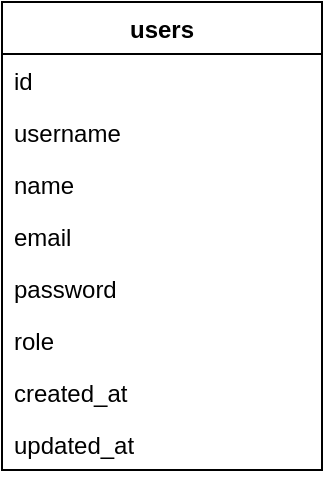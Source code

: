 <mxfile version="14.6.5" type="device"><diagram id="S-BJIeDuKo-10v5MJQTg" name="Page-1"><mxGraphModel dx="868" dy="549" grid="1" gridSize="10" guides="1" tooltips="1" connect="1" arrows="1" fold="1" page="1" pageScale="1" pageWidth="850" pageHeight="1100" math="0" shadow="0"><root><mxCell id="0"/><mxCell id="1" parent="0"/><mxCell id="9NlMyXAw1tKS8punklm6-1" value="users" style="swimlane;fontStyle=1;align=center;verticalAlign=top;childLayout=stackLayout;horizontal=1;startSize=26;horizontalStack=0;resizeParent=1;resizeParentMax=0;resizeLast=0;collapsible=1;marginBottom=0;" vertex="1" parent="1"><mxGeometry x="160" y="80" width="160" height="234" as="geometry"/></mxCell><mxCell id="9NlMyXAw1tKS8punklm6-2" value="id" style="text;strokeColor=none;fillColor=none;align=left;verticalAlign=top;spacingLeft=4;spacingRight=4;overflow=hidden;rotatable=0;points=[[0,0.5],[1,0.5]];portConstraint=eastwest;" vertex="1" parent="9NlMyXAw1tKS8punklm6-1"><mxGeometry y="26" width="160" height="26" as="geometry"/></mxCell><mxCell id="9NlMyXAw1tKS8punklm6-4" value="username" style="text;strokeColor=none;fillColor=none;align=left;verticalAlign=top;spacingLeft=4;spacingRight=4;overflow=hidden;rotatable=0;points=[[0,0.5],[1,0.5]];portConstraint=eastwest;" vertex="1" parent="9NlMyXAw1tKS8punklm6-1"><mxGeometry y="52" width="160" height="26" as="geometry"/></mxCell><mxCell id="9NlMyXAw1tKS8punklm6-5" value="name" style="text;strokeColor=none;fillColor=none;align=left;verticalAlign=top;spacingLeft=4;spacingRight=4;overflow=hidden;rotatable=0;points=[[0,0.5],[1,0.5]];portConstraint=eastwest;" vertex="1" parent="9NlMyXAw1tKS8punklm6-1"><mxGeometry y="78" width="160" height="26" as="geometry"/></mxCell><mxCell id="9NlMyXAw1tKS8punklm6-6" value="email" style="text;strokeColor=none;fillColor=none;align=left;verticalAlign=top;spacingLeft=4;spacingRight=4;overflow=hidden;rotatable=0;points=[[0,0.5],[1,0.5]];portConstraint=eastwest;" vertex="1" parent="9NlMyXAw1tKS8punklm6-1"><mxGeometry y="104" width="160" height="26" as="geometry"/></mxCell><mxCell id="9NlMyXAw1tKS8punklm6-7" value="password" style="text;strokeColor=none;fillColor=none;align=left;verticalAlign=top;spacingLeft=4;spacingRight=4;overflow=hidden;rotatable=0;points=[[0,0.5],[1,0.5]];portConstraint=eastwest;" vertex="1" parent="9NlMyXAw1tKS8punklm6-1"><mxGeometry y="130" width="160" height="26" as="geometry"/></mxCell><mxCell id="9NlMyXAw1tKS8punklm6-12" value="role" style="text;strokeColor=none;fillColor=none;align=left;verticalAlign=top;spacingLeft=4;spacingRight=4;overflow=hidden;rotatable=0;points=[[0,0.5],[1,0.5]];portConstraint=eastwest;" vertex="1" parent="9NlMyXAw1tKS8punklm6-1"><mxGeometry y="156" width="160" height="26" as="geometry"/></mxCell><mxCell id="9NlMyXAw1tKS8punklm6-8" value="created_at" style="text;strokeColor=none;fillColor=none;align=left;verticalAlign=top;spacingLeft=4;spacingRight=4;overflow=hidden;rotatable=0;points=[[0,0.5],[1,0.5]];portConstraint=eastwest;" vertex="1" parent="9NlMyXAw1tKS8punklm6-1"><mxGeometry y="182" width="160" height="26" as="geometry"/></mxCell><mxCell id="9NlMyXAw1tKS8punklm6-9" value="updated_at" style="text;strokeColor=none;fillColor=none;align=left;verticalAlign=top;spacingLeft=4;spacingRight=4;overflow=hidden;rotatable=0;points=[[0,0.5],[1,0.5]];portConstraint=eastwest;" vertex="1" parent="9NlMyXAw1tKS8punklm6-1"><mxGeometry y="208" width="160" height="26" as="geometry"/></mxCell></root></mxGraphModel></diagram></mxfile>